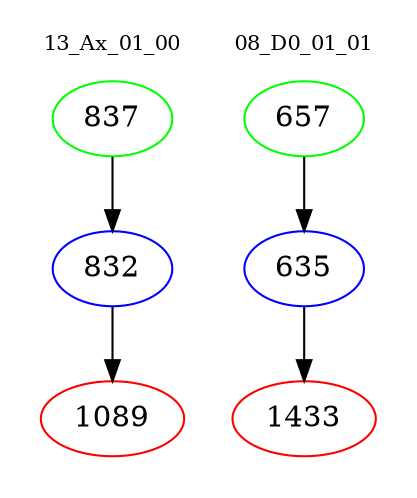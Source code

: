 digraph{
subgraph cluster_0 {
color = white
label = "13_Ax_01_00";
fontsize=10;
T0_837 [label="837", color="green"]
T0_837 -> T0_832 [color="black"]
T0_832 [label="832", color="blue"]
T0_832 -> T0_1089 [color="black"]
T0_1089 [label="1089", color="red"]
}
subgraph cluster_1 {
color = white
label = "08_D0_01_01";
fontsize=10;
T1_657 [label="657", color="green"]
T1_657 -> T1_635 [color="black"]
T1_635 [label="635", color="blue"]
T1_635 -> T1_1433 [color="black"]
T1_1433 [label="1433", color="red"]
}
}
